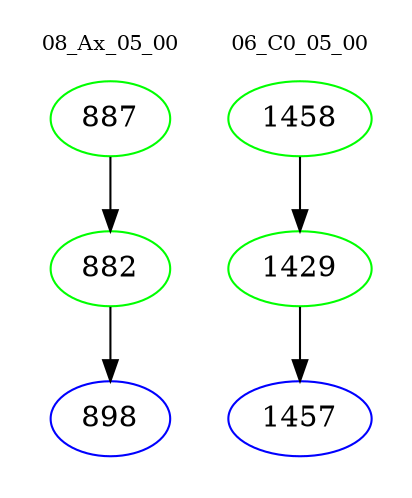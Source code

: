 digraph{
subgraph cluster_0 {
color = white
label = "08_Ax_05_00";
fontsize=10;
T0_887 [label="887", color="green"]
T0_887 -> T0_882 [color="black"]
T0_882 [label="882", color="green"]
T0_882 -> T0_898 [color="black"]
T0_898 [label="898", color="blue"]
}
subgraph cluster_1 {
color = white
label = "06_C0_05_00";
fontsize=10;
T1_1458 [label="1458", color="green"]
T1_1458 -> T1_1429 [color="black"]
T1_1429 [label="1429", color="green"]
T1_1429 -> T1_1457 [color="black"]
T1_1457 [label="1457", color="blue"]
}
}
